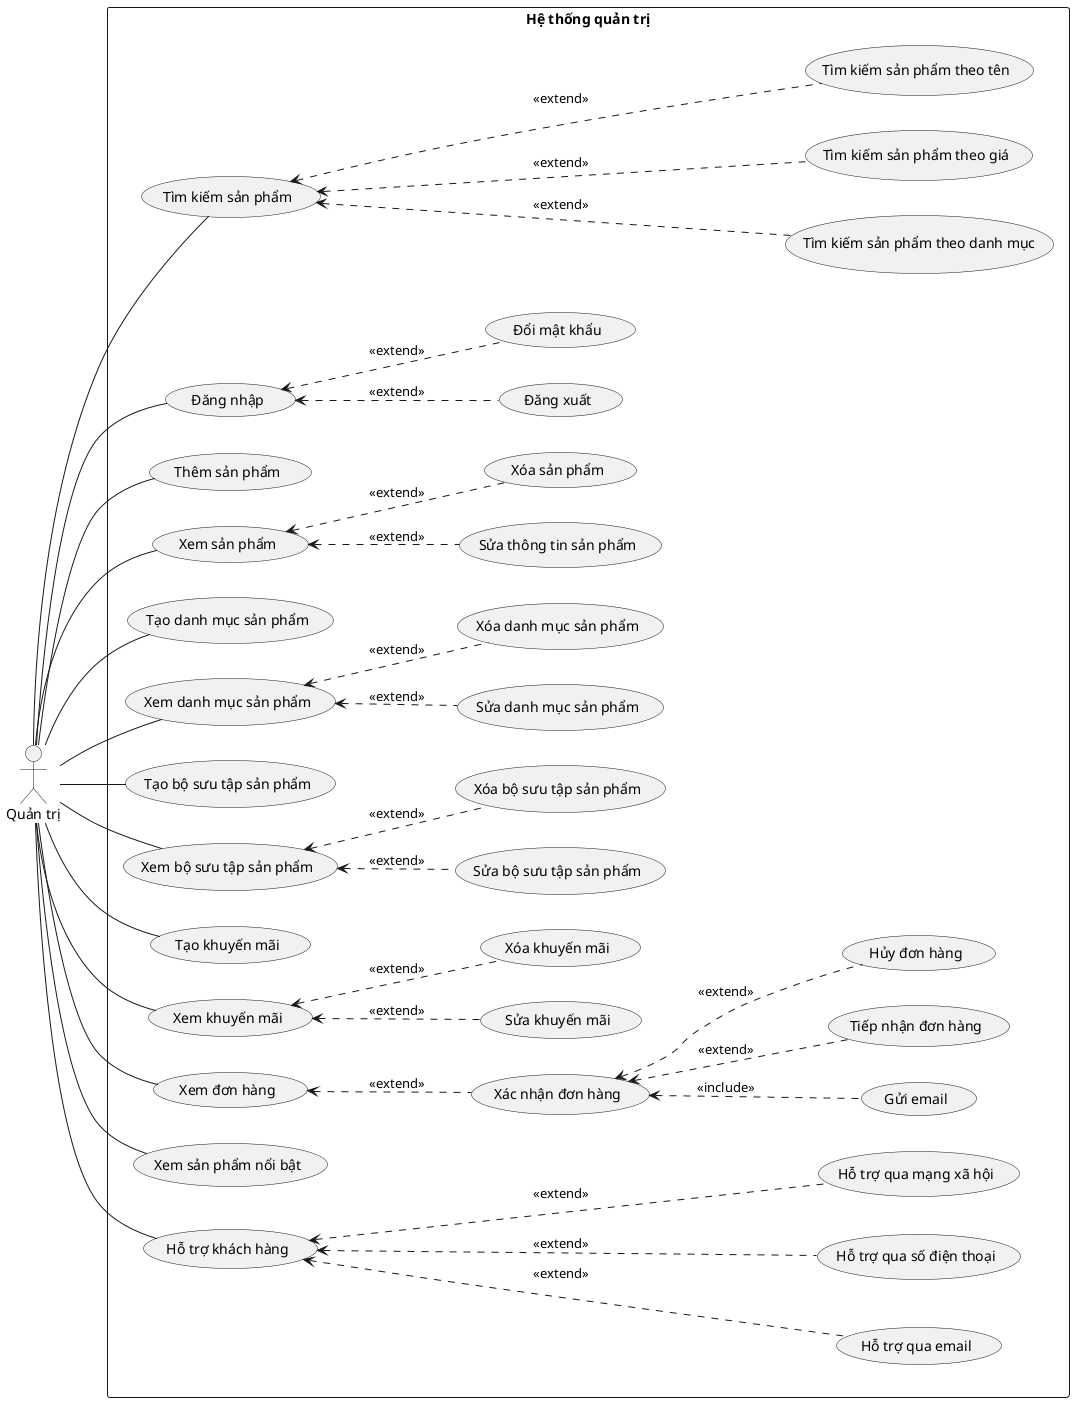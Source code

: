 @startuml Use case Quản trị
left to right direction
actor "Quản trị" as QT

rectangle "Hệ thống quản trị" {
    QT -down- (Tìm kiếm sản phẩm)
    QT -down- (Đăng nhập)
    QT -down- (Thêm sản phẩm)
    QT -down- (Xem sản phẩm)
    QT -down- (Tạo danh mục sản phẩm)
    QT -down- (Xem danh mục sản phẩm)
    QT -down- (Tạo bộ sưu tập sản phẩm)
    QT -down- (Xem bộ sưu tập sản phẩm)
    QT -down- (Tạo khuyến mãi)
    QT -down- (Xem khuyến mãi)
    QT -down- (Xem đơn hàng)
    QT -down- (Xem sản phẩm nổi bật)
    QT -down- (Hỗ trợ khách hàng)
    (Tìm kiếm sản phẩm) <.-down- (Tìm kiếm sản phẩm theo danh mục) : <<extend>>
    (Tìm kiếm sản phẩm) <.-down- (Tìm kiếm sản phẩm theo giá) : <<extend>>
    (Tìm kiếm sản phẩm) <.-down- (Tìm kiếm sản phẩm theo tên) : <<extend>>
    (Đăng nhập) <.down- (Đăng xuất) : <<extend>>
    (Đăng nhập) <.down- (Đổi mật khẩu) : <<extend>>
    (Xem sản phẩm) <.down- (Sửa thông tin sản phẩm) : <<extend>>
    (Xem sản phẩm) <.down- (Xóa sản phẩm) : <<extend>>
    (Xem danh mục sản phẩm) <.down- (Sửa danh mục sản phẩm) : <<extend>>
    (Xem danh mục sản phẩm) <.down- (Xóa danh mục sản phẩm) : <<extend>>
    (Xem bộ sưu tập sản phẩm) <.down- (Sửa bộ sưu tập sản phẩm) : <<extend>>
    (Xem bộ sưu tập sản phẩm) <.down- (Xóa bộ sưu tập sản phẩm) : <<extend>>
    (Xem khuyến mãi) <.down- (Sửa khuyến mãi) : <<extend>>
    (Xem khuyến mãi) <.down- (Xóa khuyến mãi) : <<extend>>
    (Xem đơn hàng) <.down- (Xác nhận đơn hàng) : <<extend>>
    (Xác nhận đơn hàng) <.down- (Gửi email) : <<include>>
    (Xác nhận đơn hàng) <.down- (Tiếp nhận đơn hàng) : <<extend>>
    (Xác nhận đơn hàng) <.down- (Hủy đơn hàng) : <<extend>>
    (Hỗ trợ khách hàng) <.-down- (Hỗ trợ qua email) : <<extend>>
    (Hỗ trợ khách hàng) <.-down- (Hỗ trợ qua số điện thoại) : <<extend>>
    (Hỗ trợ khách hàng) <.-down- (Hỗ trợ qua mạng xã hội) : <<extend>>
}
@enduml